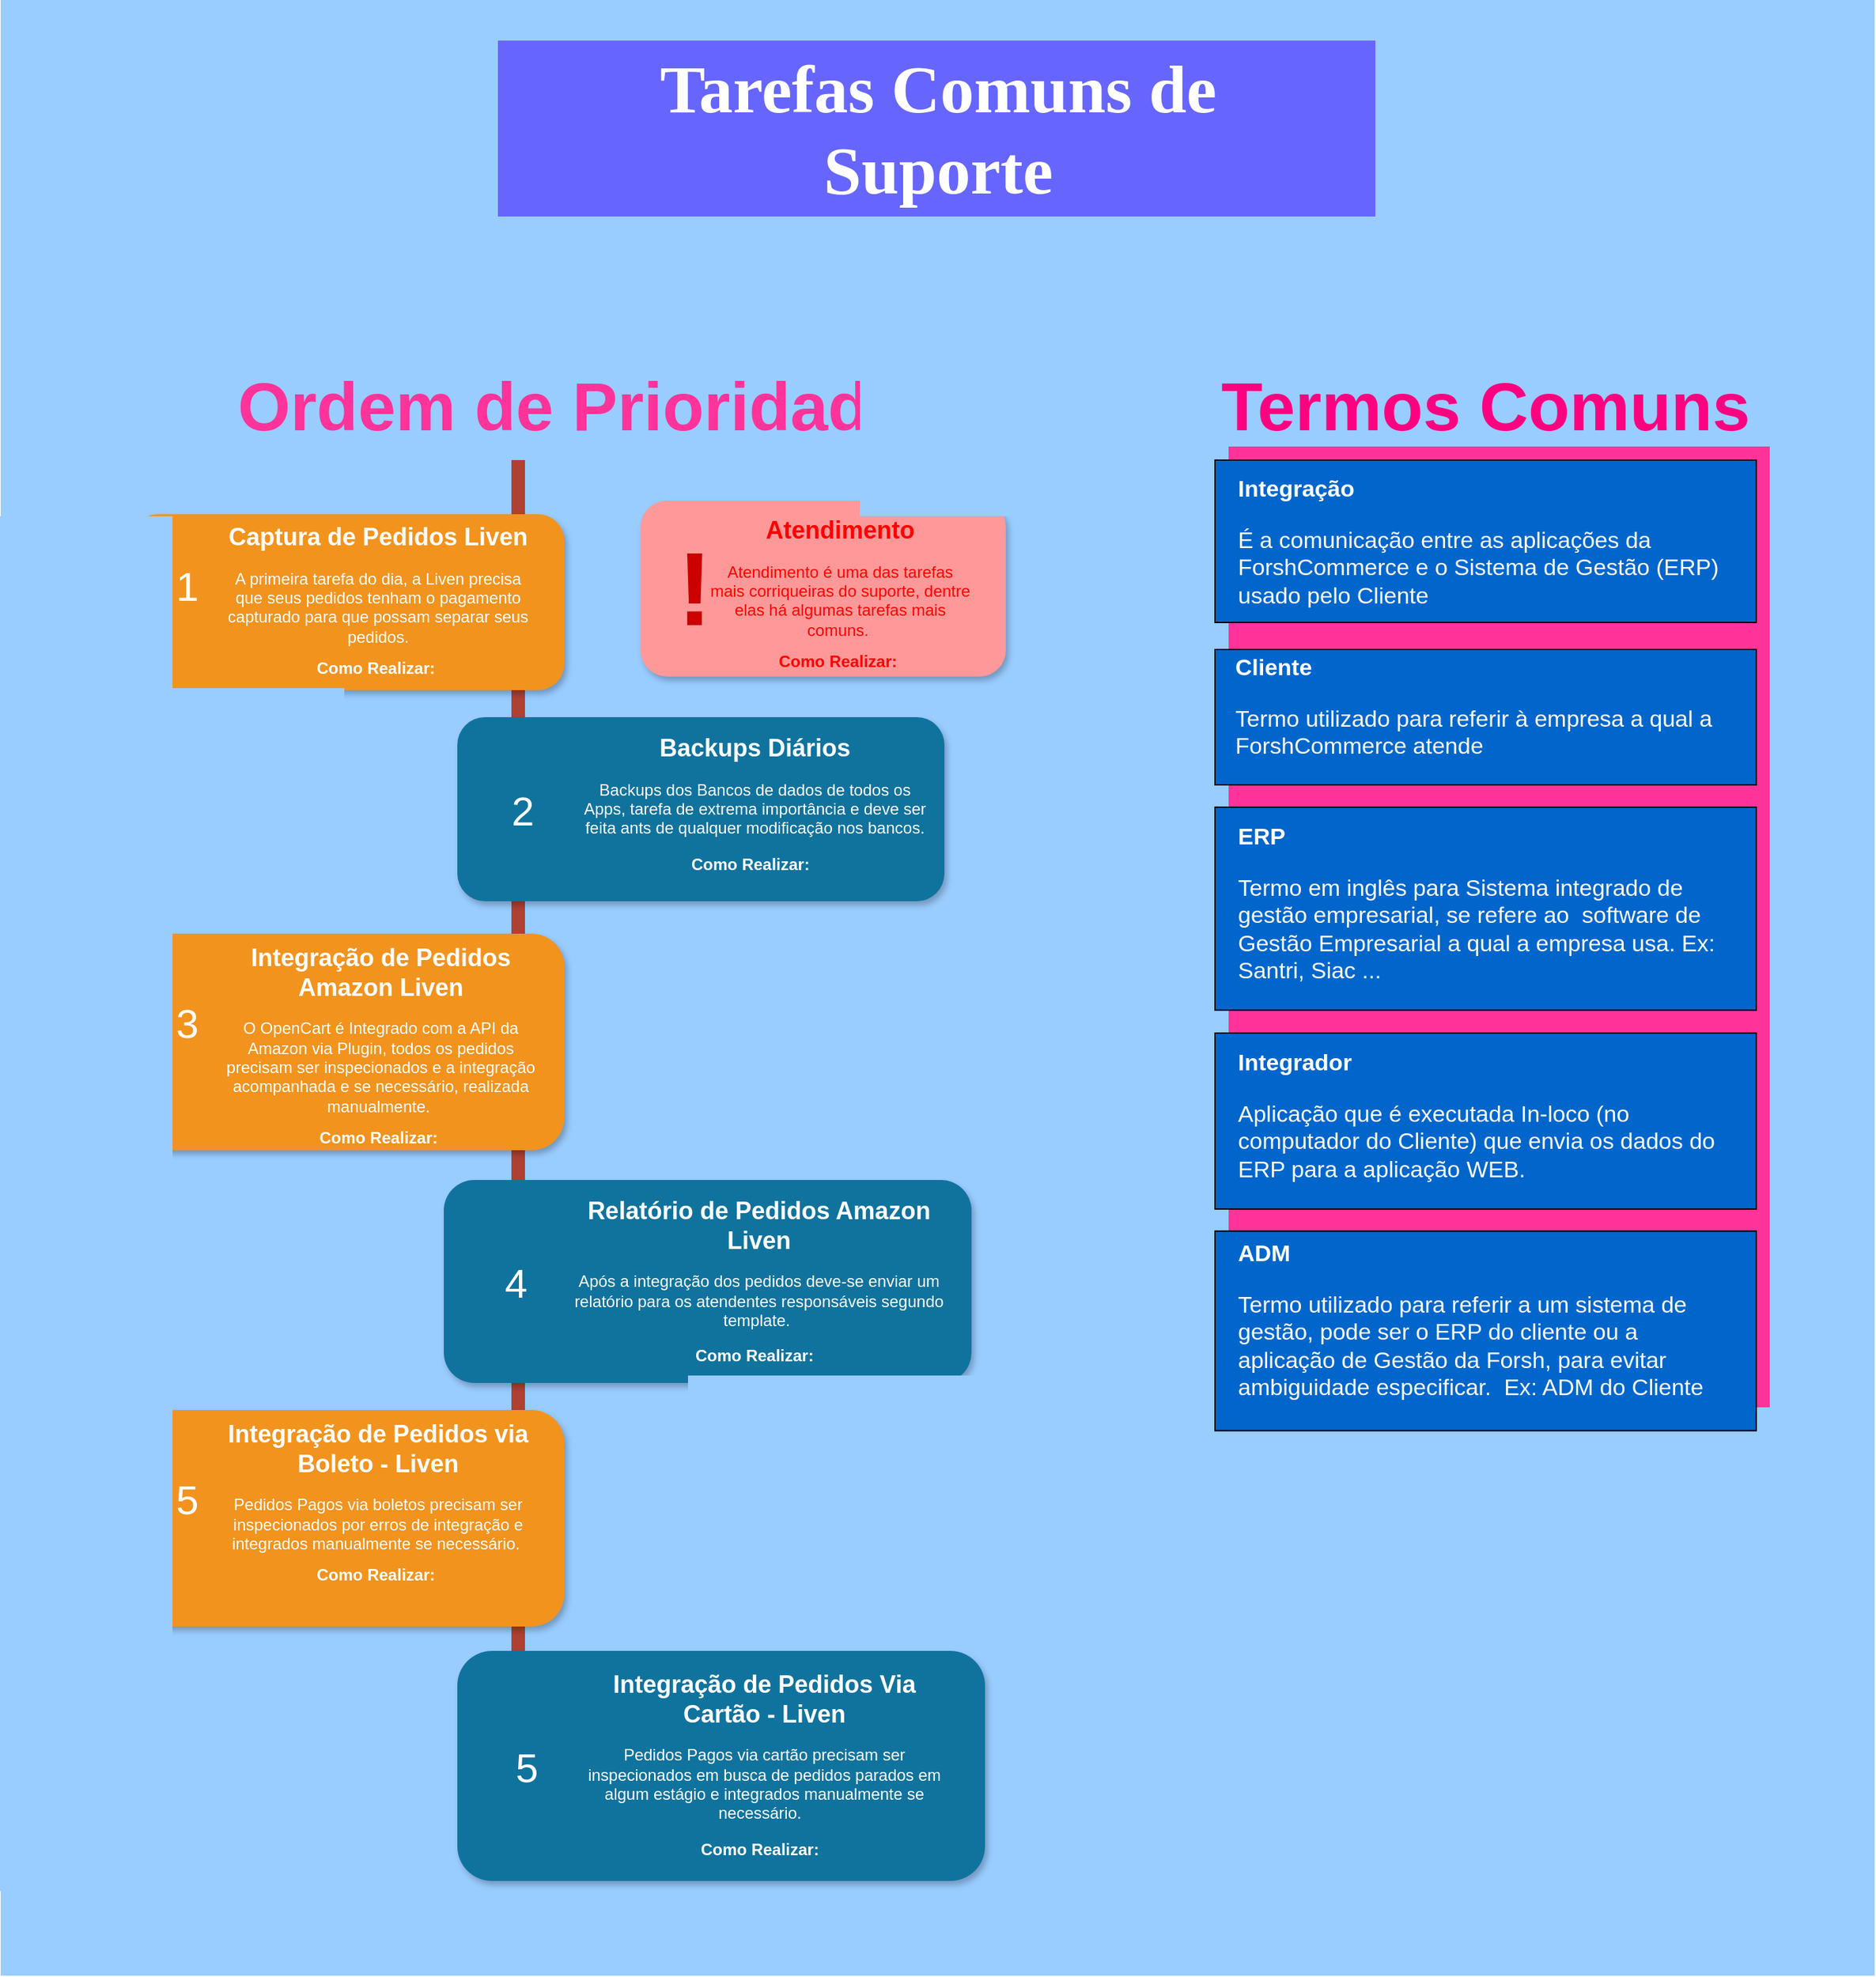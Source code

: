 <mxfile version="14.2.9" type="github"><diagram name="Page-1" id="fbcf5db9-b524-4cd4-e4f3-379dc89c3999"><mxGraphModel dx="2687" dy="2028" grid="1" gridSize="10" guides="1" tooltips="1" connect="1" arrows="1" fold="1" page="1" pageScale="1" pageWidth="850" pageHeight="1100" background="#ffffff" math="0" shadow="0"><root><mxCell id="0"/><mxCell id="1" parent="0"/><mxCell id="im_V31sKaovh9-GjimSp-64" value="" style="rounded=0;whiteSpace=wrap;html=1;fontFamily=Georgia;fontSize=50;strokeColor=none;fillColor=#99CCFF;" vertex="1" parent="1"><mxGeometry x="-17.5" y="-160" width="1385" height="1460" as="geometry"/></mxCell><mxCell id="im_V31sKaovh9-GjimSp-62" value="" style="group" vertex="1" connectable="0" parent="1"><mxGeometry x="840" y="130" width="480" height="840" as="geometry"/></mxCell><mxCell id="im_V31sKaovh9-GjimSp-24" value="" style="rounded=0;whiteSpace=wrap;html=1;fontSize=50;strokeColor=none;fillColor=#FF3399;" vertex="1" parent="im_V31sKaovh9-GjimSp-62"><mxGeometry x="50" y="40" width="400" height="710" as="geometry"/></mxCell><mxCell id="im_V31sKaovh9-GjimSp-26" value="Termos Comuns" style="text;html=1;strokeColor=none;fillColor=none;align=center;verticalAlign=middle;whiteSpace=wrap;rounded=0;fontSize=50;fontStyle=1;fontColor=#FF0080;" vertex="1" parent="im_V31sKaovh9-GjimSp-62"><mxGeometry width="480" height="20" as="geometry"/></mxCell><mxCell id="im_V31sKaovh9-GjimSp-29" value="" style="group;fontSize=10;" vertex="1" connectable="0" parent="im_V31sKaovh9-GjimSp-62"><mxGeometry x="40" y="50" width="400" height="180" as="geometry"/></mxCell><mxCell id="im_V31sKaovh9-GjimSp-28" value="" style="rounded=0;whiteSpace=wrap;html=1;fontSize=18;fontColor=#FFFFFF;fillColor=#0066CC;" vertex="1" parent="im_V31sKaovh9-GjimSp-29"><mxGeometry width="400" height="120" as="geometry"/></mxCell><mxCell id="im_V31sKaovh9-GjimSp-27" value="&lt;h1 style=&quot;font-size: 17px;&quot;&gt;&lt;span style=&quot;font-size: 17px;&quot;&gt;Integração&lt;/span&gt;&lt;br style=&quot;font-size: 17px;&quot;&gt;&lt;/h1&gt;&lt;p style=&quot;font-size: 17px; line-height: 120%;&quot;&gt;É a comunicação entre as aplicações da ForshCommerce e o Sistema de Gestão (ERP) usado pelo Cliente&lt;/p&gt;" style="text;html=1;strokeColor=none;fillColor=none;spacing=5;spacingTop=-20;whiteSpace=wrap;overflow=hidden;rounded=0;fontSize=17;fontColor=#FFFFFF;" vertex="1" parent="im_V31sKaovh9-GjimSp-29"><mxGeometry x="12.12" y="11.25" width="375.76" height="97.5" as="geometry"/></mxCell><mxCell id="im_V31sKaovh9-GjimSp-30" value="" style="group" vertex="1" connectable="0" parent="im_V31sKaovh9-GjimSp-62"><mxGeometry x="40" y="190" width="400" height="180" as="geometry"/></mxCell><mxCell id="im_V31sKaovh9-GjimSp-31" value="" style="rounded=0;whiteSpace=wrap;html=1;fontSize=18;fontColor=#FFFFFF;fillColor=#0066CC;" vertex="1" parent="im_V31sKaovh9-GjimSp-30"><mxGeometry width="400" height="100" as="geometry"/></mxCell><mxCell id="im_V31sKaovh9-GjimSp-32" value="&lt;h1 style=&quot;font-size: 17px;&quot;&gt;&lt;span style=&quot;font-size: 17px;&quot;&gt;Cliente&lt;/span&gt;&lt;br style=&quot;font-size: 17px;&quot;&gt;&lt;/h1&gt;&lt;p style=&quot;font-size: 17px; line-height: 120%;&quot;&gt;Termo utilizado para referir à empresa a qual a ForshCommerce atende&lt;/p&gt;" style="text;html=1;strokeColor=none;fillColor=none;spacing=5;spacingTop=-20;whiteSpace=wrap;overflow=hidden;rounded=0;fontSize=17;fontColor=#FFFFFF;" vertex="1" parent="im_V31sKaovh9-GjimSp-30"><mxGeometry x="10" y="2.5" width="370" height="87.5" as="geometry"/></mxCell><mxCell id="im_V31sKaovh9-GjimSp-33" value="" style="group" vertex="1" connectable="0" parent="im_V31sKaovh9-GjimSp-62"><mxGeometry x="40" y="315" width="400" height="220" as="geometry"/></mxCell><mxCell id="im_V31sKaovh9-GjimSp-34" value="" style="rounded=0;whiteSpace=wrap;html=1;fontSize=18;fontColor=#FFFFFF;fillColor=#0066CC;" vertex="1" parent="im_V31sKaovh9-GjimSp-33"><mxGeometry y="-8.47" width="400" height="150" as="geometry"/></mxCell><mxCell id="im_V31sKaovh9-GjimSp-35" value="&lt;h1 style=&quot;font-size: 17px;&quot;&gt;&lt;span style=&quot;font-size: 17px;&quot;&gt;ERP&lt;/span&gt;&lt;br style=&quot;font-size: 17px;&quot;&gt;&lt;/h1&gt;&lt;p style=&quot;font-size: 17px; line-height: 120%;&quot;&gt;Termo em inglês para&amp;nbsp;Sistema integrado de gestão empresarial, se refere ao&amp;nbsp; software de Gestão Empresarial a qual a empresa usa. Ex: Santri, Siac ...&amp;nbsp;&amp;nbsp;&lt;/p&gt;" style="text;html=1;strokeColor=none;fillColor=none;spacing=5;spacingTop=-20;whiteSpace=wrap;overflow=hidden;rounded=0;fontSize=17;fontColor=#FFFFFF;" vertex="1" parent="im_V31sKaovh9-GjimSp-33"><mxGeometry x="12.12" y="3.06" width="375.76" height="126.94" as="geometry"/></mxCell><mxCell id="im_V31sKaovh9-GjimSp-36" value="" style="group" vertex="1" connectable="0" parent="im_V31sKaovh9-GjimSp-62"><mxGeometry x="40" y="478" width="400" height="220" as="geometry"/></mxCell><mxCell id="im_V31sKaovh9-GjimSp-37" value="" style="rounded=0;whiteSpace=wrap;html=1;fontSize=18;fontColor=#FFFFFF;fillColor=#0066CC;" vertex="1" parent="im_V31sKaovh9-GjimSp-36"><mxGeometry y="-4.53" width="400" height="130" as="geometry"/></mxCell><mxCell id="im_V31sKaovh9-GjimSp-38" value="&lt;h1 style=&quot;font-size: 17px;&quot;&gt;&lt;span style=&quot;font-size: 17px;&quot;&gt;Integrador&lt;/span&gt;&lt;br style=&quot;font-size: 17px;&quot;&gt;&lt;/h1&gt;&lt;p style=&quot;font-size: 17px; line-height: 120%;&quot;&gt;Aplicação que é executada In-loco (no computador do Cliente) que envia os dados do ERP para a aplicação WEB.&amp;nbsp;&amp;nbsp;&lt;/p&gt;" style="text;html=1;strokeColor=none;fillColor=none;spacing=5;spacingTop=-20;whiteSpace=wrap;overflow=hidden;rounded=0;fontSize=17;fontColor=#FFFFFF;" vertex="1" parent="im_V31sKaovh9-GjimSp-36"><mxGeometry x="12.12" y="7.0" width="375.76" height="106.94" as="geometry"/></mxCell><mxCell id="im_V31sKaovh9-GjimSp-40" value="" style="group" vertex="1" connectable="0" parent="im_V31sKaovh9-GjimSp-62"><mxGeometry x="40" y="620" width="400" height="220" as="geometry"/></mxCell><mxCell id="im_V31sKaovh9-GjimSp-41" value="" style="rounded=0;whiteSpace=wrap;html=1;fontSize=18;fontColor=#FFFFFF;fillColor=#0066CC;" vertex="1" parent="im_V31sKaovh9-GjimSp-40"><mxGeometry y="-0.205" width="400" height="147.47" as="geometry"/></mxCell><mxCell id="im_V31sKaovh9-GjimSp-42" value="&lt;h1 style=&quot;font-size: 17px;&quot;&gt;&lt;span style=&quot;font-size: 17px;&quot;&gt;ADM&lt;/span&gt;&lt;br style=&quot;font-size: 17px;&quot;&gt;&lt;/h1&gt;&lt;p style=&quot;font-size: 17px; line-height: 120%;&quot;&gt;Termo utilizado para referir a um sistema de gestão, pode ser o ERP do cliente ou a aplicação de Gestão da Forsh, para evitar ambiguidade especificar.&amp;nbsp; Ex: ADM do Cliente&lt;/p&gt;" style="text;html=1;strokeColor=none;fillColor=none;spacing=5;spacingTop=-20;whiteSpace=wrap;overflow=hidden;rounded=0;fontSize=17;fontColor=#FFFFFF;" vertex="1" parent="im_V31sKaovh9-GjimSp-40"><mxGeometry x="12.12" y="6.06" width="375.76" height="134.94" as="geometry"/></mxCell><mxCell id="im_V31sKaovh9-GjimSp-63" value="" style="group" vertex="1" connectable="0" parent="1"><mxGeometry x="350" y="-130" width="650" height="130" as="geometry"/></mxCell><mxCell id="im_V31sKaovh9-GjimSp-39" value="" style="rounded=0;whiteSpace=wrap;html=1;fontSize=18;fontColor=#FFFFFF;strokeColor=none;fillColor=#6666FF;" vertex="1" parent="im_V31sKaovh9-GjimSp-63"><mxGeometry width="650" height="130" as="geometry"/></mxCell><mxCell id="im_V31sKaovh9-GjimSp-2" value="Tarefas Comuns de Suporte" style="text;html=1;strokeColor=none;fillColor=none;align=center;verticalAlign=middle;whiteSpace=wrap;rounded=0;fontStyle=1;fontSize=50;fontFamily=Georgia;fontColor=#FFFFFF;" vertex="1" parent="im_V31sKaovh9-GjimSp-63"><mxGeometry x="27.5" width="595" height="130" as="geometry"/></mxCell><mxCell id="im_V31sKaovh9-GjimSp-55" value="" style="group" vertex="1" connectable="0" parent="1"><mxGeometry x="540" y="180" width="300" height="162.787" as="geometry"/></mxCell><mxCell id="im_V31sKaovh9-GjimSp-56" value="3" style="group" vertex="1" connectable="0" parent="im_V31sKaovh9-GjimSp-55"><mxGeometry x="-80" y="30" width="270" height="132.787" as="geometry"/></mxCell><mxCell id="im_V31sKaovh9-GjimSp-57" value="" style="rounded=1;whiteSpace=wrap;html=1;strokeColor=none;strokeWidth=1;fontSize=13;fontColor=#FFFFFF;align=center;gradientColor=none;gradientDirection=east;verticalAlign=top;shadow=1;fillColor=#FF9999;" vertex="1" parent="im_V31sKaovh9-GjimSp-56"><mxGeometry x="-4.588" width="270" height="130" as="geometry"/></mxCell><mxCell id="im_V31sKaovh9-GjimSp-68" value="" style="group;fontColor=#CC0000;" vertex="1" connectable="0" parent="im_V31sKaovh9-GjimSp-56"><mxGeometry x="16.874" y="22.787" width="227.08" height="110" as="geometry"/></mxCell><mxCell id="im_V31sKaovh9-GjimSp-58" value="!" style="text;html=1;strokeColor=none;fillColor=none;align=center;verticalAlign=middle;whiteSpace=wrap;fontSize=77;fontStyle=1;fontColor=#CC0000;" vertex="1" parent="im_V31sKaovh9-GjimSp-68"><mxGeometry y="29.836" width="36.685" height="24.762" as="geometry"/></mxCell><mxCell id="im_V31sKaovh9-GjimSp-59" value="&lt;h1&gt;&lt;font color=&quot;#ff0000&quot;&gt;Atendimento&lt;/font&gt;&lt;/h1&gt;&lt;p&gt;&lt;font style=&quot;font-size: 12px&quot; color=&quot;#ff0000&quot;&gt;Atendimento é uma das tarefas mais corriqueiras do suporte, dentre elas há algumas tarefas mais comuns.&amp;nbsp;&lt;/font&gt;&lt;/p&gt;&lt;p&gt;&lt;font style=&quot;font-size: 12px&quot; color=&quot;#ff0000&quot;&gt;&lt;b&gt;Como Realizar:&lt;/b&gt;&amp;nbsp;&lt;/font&gt;&lt;/p&gt;" style="text;html=1;spacing=5;spacingTop=-20;whiteSpace=wrap;overflow=hidden;strokeColor=none;strokeWidth=4;fillColor=none;gradientColor=#007FFF;fontSize=9;align=center;fontColor=#FF0080;" vertex="1" parent="im_V31sKaovh9-GjimSp-56"><mxGeometry x="42.18" y="10" width="201.77" height="120" as="geometry"/></mxCell><mxCell id="im_V31sKaovh9-GjimSp-66" value="" style="group" vertex="1" connectable="0" parent="1"><mxGeometry x="99.089" y="220" width="610.911" height="1010" as="geometry"/></mxCell><mxCell id="2a0f93b5c73ef8e7-1" value="" style="line;strokeWidth=10;direction=south;html=1;fillColor=none;fontSize=13;fontColor=#000000;align=center;strokeColor=#AE4132;" parent="im_V31sKaovh9-GjimSp-66" vertex="1"><mxGeometry x="260.91" y="-40" width="10" height="1040" as="geometry"/></mxCell><mxCell id="im_V31sKaovh9-GjimSp-3" value="" style="group" vertex="1" connectable="0" parent="im_V31sKaovh9-GjimSp-66"><mxGeometry x="220.911" y="150" width="360" height="136" as="geometry"/></mxCell><mxCell id="2a0f93b5c73ef8e7-4" value="" style="rounded=1;whiteSpace=wrap;html=1;strokeColor=none;strokeWidth=1;fillColor=#10739E;fontSize=13;fontColor=#FFFFFF;align=center;gradientColor=none;gradientDirection=east;verticalAlign=top;shadow=1;" parent="im_V31sKaovh9-GjimSp-3" vertex="1"><mxGeometry width="360.0" height="136" as="geometry"/></mxCell><mxCell id="2a0f93b5c73ef8e7-5" value="2" style="text;html=1;strokeColor=none;fillColor=none;align=center;verticalAlign=middle;whiteSpace=wrap;fontSize=30;fontColor=#FFFFFF;" parent="im_V31sKaovh9-GjimSp-3" vertex="1"><mxGeometry x="16.364" y="52.8" width="65.455" height="32" as="geometry"/></mxCell><mxCell id="2a0f93b5c73ef8e7-19" value="&lt;h1&gt;Backups Diários&lt;/h1&gt;&lt;p style=&quot;font-size: 12px&quot;&gt;Backups dos Bancos de dados de todos os Apps, tarefa de extrema importância e deve ser feita ants de qualquer modificação nos bancos.&lt;/p&gt;&lt;p style=&quot;font-size: 12px&quot;&gt;&lt;b&gt;Como Realizar:&amp;nbsp;&lt;/b&gt;&amp;nbsp;&lt;/p&gt;" style="text;html=1;spacing=5;spacingTop=-20;whiteSpace=wrap;overflow=hidden;strokeColor=none;strokeWidth=4;fillColor=none;gradientColor=#007FFF;fontSize=9;fontColor=#FFFFFF;align=center;" parent="im_V31sKaovh9-GjimSp-3" vertex="1"><mxGeometry x="89.182" y="11.4" width="261.818" height="123.2" as="geometry"/></mxCell><mxCell id="im_V31sKaovh9-GjimSp-7" value="" style="group" vertex="1" connectable="0" parent="im_V31sKaovh9-GjimSp-66"><mxGeometry width="300.001" height="130" as="geometry"/></mxCell><mxCell id="im_V31sKaovh9-GjimSp-8" value="" style="group" vertex="1" connectable="0" parent="im_V31sKaovh9-GjimSp-7"><mxGeometry x="-19.999" width="320" height="130" as="geometry"/></mxCell><mxCell id="2a0f93b5c73ef8e7-2" value="" style="rounded=1;whiteSpace=wrap;html=1;strokeColor=none;strokeWidth=1;fontSize=13;fontColor=#FFFFFF;align=center;gradientColor=none;gradientDirection=east;verticalAlign=top;shadow=1;fillColor=#F2931E;" parent="im_V31sKaovh9-GjimSp-8" vertex="1"><mxGeometry width="320" height="130" as="geometry"/></mxCell><mxCell id="2a0f93b5c73ef8e7-3" value="1" style="text;html=1;strokeColor=none;fillColor=none;align=center;verticalAlign=middle;whiteSpace=wrap;fontSize=30;fontColor=#FFFFFF;" parent="im_V31sKaovh9-GjimSp-8" vertex="1"><mxGeometry x="19.999" y="40.857" width="43.478" height="24.762" as="geometry"/></mxCell><mxCell id="2a0f93b5c73ef8e7-18" value="&lt;h1&gt;Captura de Pedidos Liven&lt;/h1&gt;&lt;p&gt;&lt;font style=&quot;font-size: 12px&quot;&gt;A primeira tarefa do dia, a Liven precisa que seus pedidos tenham o pagamento capturado para que possam separar seus pedidos.&lt;/font&gt;&lt;/p&gt;&lt;p&gt;&lt;font style=&quot;font-size: 12px&quot;&gt;&lt;b&gt;Como Realizar:&lt;/b&gt;&amp;nbsp;&lt;/font&gt;&lt;/p&gt;" style="text;html=1;spacing=5;spacingTop=-20;whiteSpace=wrap;overflow=hidden;strokeColor=none;strokeWidth=4;fillColor=none;gradientColor=#007FFF;fontSize=9;fontColor=#FFFFFF;align=center;" parent="im_V31sKaovh9-GjimSp-8" vertex="1"><mxGeometry x="63" y="4.95" width="239.13" height="125.05" as="geometry"/></mxCell><mxCell id="im_V31sKaovh9-GjimSp-9" value="3" style="group" vertex="1" connectable="0" parent="im_V31sKaovh9-GjimSp-66"><mxGeometry x="0.001" y="310" width="300" height="160" as="geometry"/></mxCell><mxCell id="im_V31sKaovh9-GjimSp-10" value="3" style="group" vertex="1" connectable="0" parent="im_V31sKaovh9-GjimSp-9"><mxGeometry x="-19.999" width="319.999" height="160" as="geometry"/></mxCell><mxCell id="im_V31sKaovh9-GjimSp-11" value="" style="rounded=1;whiteSpace=wrap;html=1;strokeColor=none;strokeWidth=1;fillColor=#F2931E;fontSize=13;fontColor=#FFFFFF;align=center;gradientColor=none;gradientDirection=east;verticalAlign=top;shadow=1;" vertex="1" parent="im_V31sKaovh9-GjimSp-10"><mxGeometry width="319.999" height="160" as="geometry"/></mxCell><mxCell id="im_V31sKaovh9-GjimSp-12" value="3" style="text;html=1;strokeColor=none;fillColor=none;align=center;verticalAlign=middle;whiteSpace=wrap;fontSize=30;fontColor=#FFFFFF;" vertex="1" parent="im_V31sKaovh9-GjimSp-10"><mxGeometry x="19.999" y="50.286" width="43.478" height="30.476" as="geometry"/></mxCell><mxCell id="im_V31sKaovh9-GjimSp-13" value="&lt;h1&gt;Integração de Pedidos Amazon Liven&lt;/h1&gt;&lt;p&gt;&lt;font style=&quot;font-size: 12px&quot;&gt;O OpenCart é Integrado com a API da Amazon via Plugin, todos os pedidos precisam ser inspecionados e a integração acompanhada e se necessário, realizada manualmente.&amp;nbsp;&lt;/font&gt;&lt;/p&gt;&lt;p&gt;&lt;font style=&quot;font-size: 12px&quot;&gt;&lt;b&gt;Como Realizar:&lt;/b&gt;&amp;nbsp;&lt;/font&gt;&lt;/p&gt;" style="text;html=1;spacing=5;spacingTop=-20;whiteSpace=wrap;overflow=hidden;strokeColor=none;strokeWidth=4;fillColor=none;gradientColor=#007FFF;fontSize=9;fontColor=#FFFFFF;align=center;" vertex="1" parent="im_V31sKaovh9-GjimSp-10"><mxGeometry x="65.0" y="6.092" width="239.129" height="153.908" as="geometry"/></mxCell><mxCell id="im_V31sKaovh9-GjimSp-14" value="" style="group" vertex="1" connectable="0" parent="im_V31sKaovh9-GjimSp-66"><mxGeometry x="210.911" y="492" width="390" height="150" as="geometry"/></mxCell><mxCell id="im_V31sKaovh9-GjimSp-15" value="" style="rounded=1;whiteSpace=wrap;html=1;strokeColor=none;strokeWidth=1;fillColor=#10739E;fontSize=13;fontColor=#FFFFFF;align=center;gradientColor=none;gradientDirection=east;verticalAlign=top;shadow=1;" vertex="1" parent="im_V31sKaovh9-GjimSp-14"><mxGeometry width="390.0" height="150" as="geometry"/></mxCell><mxCell id="im_V31sKaovh9-GjimSp-16" value="4" style="text;html=1;strokeColor=none;fillColor=none;align=center;verticalAlign=middle;whiteSpace=wrap;fontSize=30;fontColor=#FFFFFF;" vertex="1" parent="im_V31sKaovh9-GjimSp-14"><mxGeometry x="17.727" y="58.235" width="70.909" height="35.294" as="geometry"/></mxCell><mxCell id="im_V31sKaovh9-GjimSp-17" value="&lt;h1&gt;Relatório de Pedidos Amazon Liven&lt;/h1&gt;&lt;p style=&quot;font-size: 12px&quot;&gt;&lt;span&gt;Após a integração dos pedidos deve-se enviar um relatório para os atendentes responsáveis segundo template.&amp;nbsp;&lt;/span&gt;&lt;/p&gt;&lt;p style=&quot;font-size: 12px&quot;&gt;&lt;b&gt;Como Realizar:&amp;nbsp;&lt;/b&gt;&lt;span&gt;&amp;nbsp;&lt;/span&gt;&lt;br&gt;&lt;/p&gt;" style="text;html=1;spacing=5;spacingTop=-20;whiteSpace=wrap;overflow=hidden;strokeColor=none;strokeWidth=4;fillColor=none;gradientColor=#007FFF;fontSize=9;fontColor=#FFFFFF;align=center;" vertex="1" parent="im_V31sKaovh9-GjimSp-14"><mxGeometry x="90.969" y="11.345" width="283.636" height="135.882" as="geometry"/></mxCell><mxCell id="im_V31sKaovh9-GjimSp-18" value="3" style="group" vertex="1" connectable="0" parent="im_V31sKaovh9-GjimSp-66"><mxGeometry x="0.001" y="662" width="300" height="160" as="geometry"/></mxCell><mxCell id="im_V31sKaovh9-GjimSp-19" value="3" style="group" vertex="1" connectable="0" parent="im_V31sKaovh9-GjimSp-18"><mxGeometry x="-19.999" width="319.999" height="160" as="geometry"/></mxCell><mxCell id="im_V31sKaovh9-GjimSp-20" value="" style="rounded=1;whiteSpace=wrap;html=1;strokeColor=none;strokeWidth=1;fillColor=#F2931E;fontSize=13;fontColor=#FFFFFF;align=center;gradientColor=none;gradientDirection=east;verticalAlign=top;shadow=1;" vertex="1" parent="im_V31sKaovh9-GjimSp-19"><mxGeometry width="319.999" height="160" as="geometry"/></mxCell><mxCell id="im_V31sKaovh9-GjimSp-21" value="5" style="text;html=1;strokeColor=none;fillColor=none;align=center;verticalAlign=middle;whiteSpace=wrap;fontSize=30;fontColor=#FFFFFF;" vertex="1" parent="im_V31sKaovh9-GjimSp-19"><mxGeometry x="19.999" y="50.286" width="43.478" height="30.476" as="geometry"/></mxCell><mxCell id="im_V31sKaovh9-GjimSp-22" value="&lt;h1&gt;Integração de Pedidos via Boleto - Liven&lt;/h1&gt;&lt;p&gt;&lt;font style=&quot;font-size: 12px&quot;&gt;Pedidos Pagos via boletos precisam ser inspecionados por erros de integração e integrados manualmente se necessário.&amp;nbsp;&lt;/font&gt;&lt;/p&gt;&lt;p&gt;&lt;font style=&quot;font-size: 12px&quot;&gt;&lt;b&gt;Como Realizar:&lt;/b&gt;&amp;nbsp;&lt;/font&gt;&lt;/p&gt;" style="text;html=1;spacing=5;spacingTop=-20;whiteSpace=wrap;overflow=hidden;strokeColor=none;strokeWidth=4;fillColor=none;gradientColor=#007FFF;fontSize=9;fontColor=#FFFFFF;align=center;" vertex="1" parent="im_V31sKaovh9-GjimSp-19"><mxGeometry x="63.0" y="6.092" width="239.129" height="153.908" as="geometry"/></mxCell><mxCell id="im_V31sKaovh9-GjimSp-44" value="" style="group" vertex="1" connectable="0" parent="im_V31sKaovh9-GjimSp-66"><mxGeometry x="220.911" y="840" width="390" height="170" as="geometry"/></mxCell><mxCell id="im_V31sKaovh9-GjimSp-45" value="" style="rounded=1;whiteSpace=wrap;html=1;strokeColor=none;strokeWidth=1;fillColor=#10739E;fontSize=13;fontColor=#FFFFFF;align=center;gradientColor=none;gradientDirection=east;verticalAlign=top;shadow=1;" vertex="1" parent="im_V31sKaovh9-GjimSp-44"><mxGeometry width="390" height="170" as="geometry"/></mxCell><mxCell id="im_V31sKaovh9-GjimSp-46" value="5" style="text;html=1;strokeColor=none;fillColor=none;align=center;verticalAlign=middle;whiteSpace=wrap;fontSize=30;fontColor=#FFFFFF;" vertex="1" parent="im_V31sKaovh9-GjimSp-44"><mxGeometry x="17.273" y="66" width="69.091" height="40" as="geometry"/></mxCell><mxCell id="im_V31sKaovh9-GjimSp-47" value="&lt;h1&gt;Integração de Pedidos Via Cartão - Liven&lt;/h1&gt;&lt;p style=&quot;font-size: 12px&quot;&gt;&lt;span&gt;Pedidos Pagos via cartão precisam ser inspecionados em busca de pedidos parados em algum estágio e integrados manualmente se necessário.&amp;nbsp;&amp;nbsp;&lt;/span&gt;&lt;/p&gt;&lt;p style=&quot;font-size: 12px&quot;&gt;&lt;b&gt;Como Realizar:&amp;nbsp;&lt;/b&gt;&lt;span&gt;&amp;nbsp;&lt;/span&gt;&lt;br&gt;&lt;/p&gt;" style="text;html=1;spacing=5;spacingTop=-20;whiteSpace=wrap;overflow=hidden;strokeColor=none;strokeWidth=4;fillColor=none;gradientColor=#007FFF;fontSize=9;fontColor=#FFFFFF;align=center;" vertex="1" parent="im_V31sKaovh9-GjimSp-44"><mxGeometry x="88.636" y="12.857" width="276.364" height="154.0" as="geometry"/></mxCell><mxCell id="im_V31sKaovh9-GjimSp-67" value="Ordem de Prioridade" style="text;html=1;strokeColor=none;fillColor=none;align=center;verticalAlign=middle;whiteSpace=wrap;rounded=0;fontSize=50;fontStyle=1;fontColor=#FF3399;" vertex="1" parent="1"><mxGeometry x="114.545" y="130" width="580" height="20" as="geometry"/></mxCell></root></mxGraphModel></diagram></mxfile>